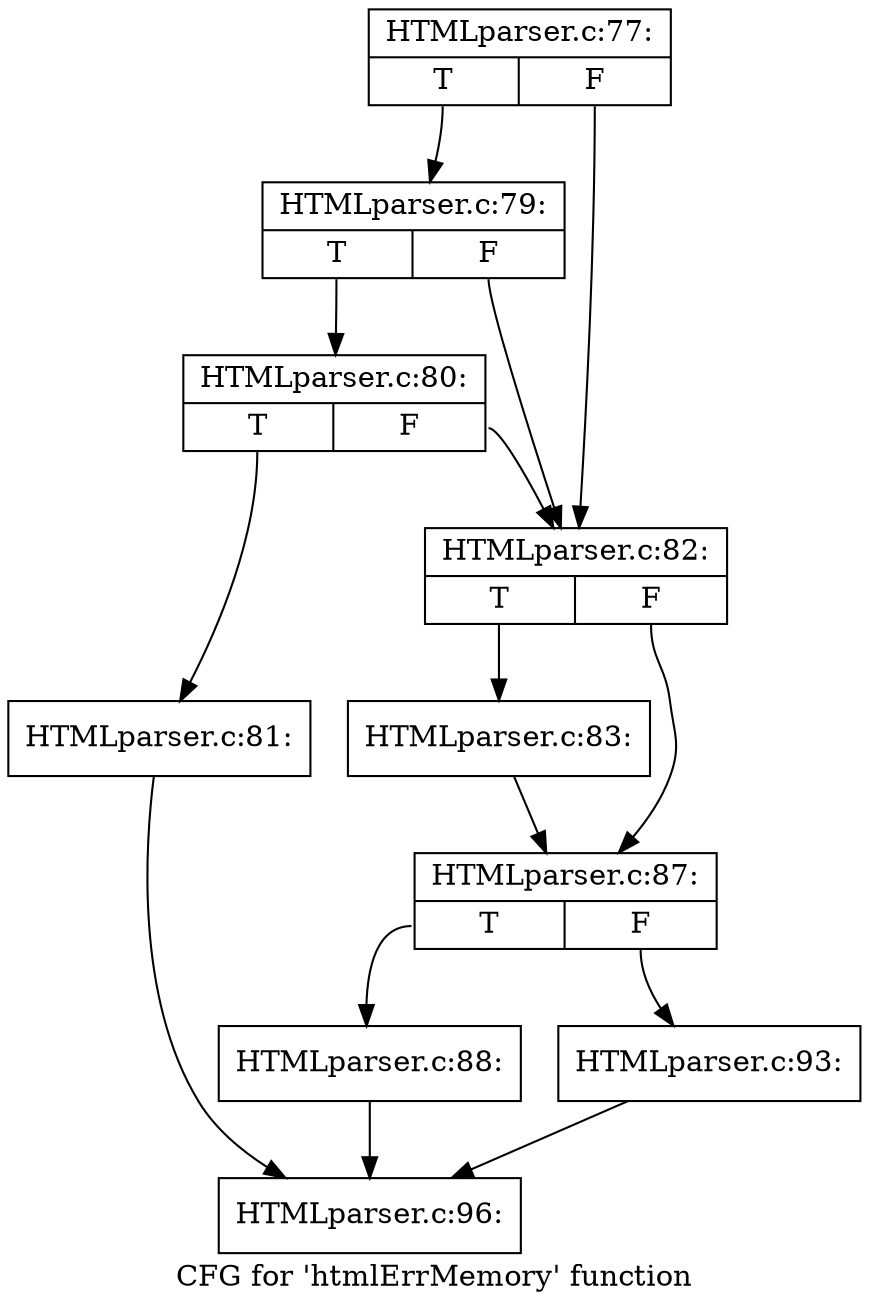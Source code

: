 digraph "CFG for 'htmlErrMemory' function" {
	label="CFG for 'htmlErrMemory' function";

	Node0x3e2c970 [shape=record,label="{HTMLparser.c:77:|{<s0>T|<s1>F}}"];
	Node0x3e2c970:s0 -> Node0x3e1c7a0;
	Node0x3e2c970:s1 -> Node0x3e1c6d0;
	Node0x3e1c7a0 [shape=record,label="{HTMLparser.c:79:|{<s0>T|<s1>F}}"];
	Node0x3e1c7a0:s0 -> Node0x3e1c720;
	Node0x3e1c7a0:s1 -> Node0x3e1c6d0;
	Node0x3e1c720 [shape=record,label="{HTMLparser.c:80:|{<s0>T|<s1>F}}"];
	Node0x3e1c720:s0 -> Node0x3e1c680;
	Node0x3e1c720:s1 -> Node0x3e1c6d0;
	Node0x3e1c680 [shape=record,label="{HTMLparser.c:81:}"];
	Node0x3e1c680 -> Node0x3e759e0;
	Node0x3e1c6d0 [shape=record,label="{HTMLparser.c:82:|{<s0>T|<s1>F}}"];
	Node0x3e1c6d0:s0 -> Node0x3e74e30;
	Node0x3e1c6d0:s1 -> Node0x3e74e80;
	Node0x3e74e30 [shape=record,label="{HTMLparser.c:83:}"];
	Node0x3e74e30 -> Node0x3e74e80;
	Node0x3e74e80 [shape=record,label="{HTMLparser.c:87:|{<s0>T|<s1>F}}"];
	Node0x3e74e80:s0 -> Node0x3e75990;
	Node0x3e74e80:s1 -> Node0x3e75a30;
	Node0x3e75990 [shape=record,label="{HTMLparser.c:88:}"];
	Node0x3e75990 -> Node0x3e759e0;
	Node0x3e75a30 [shape=record,label="{HTMLparser.c:93:}"];
	Node0x3e75a30 -> Node0x3e759e0;
	Node0x3e759e0 [shape=record,label="{HTMLparser.c:96:}"];
}
